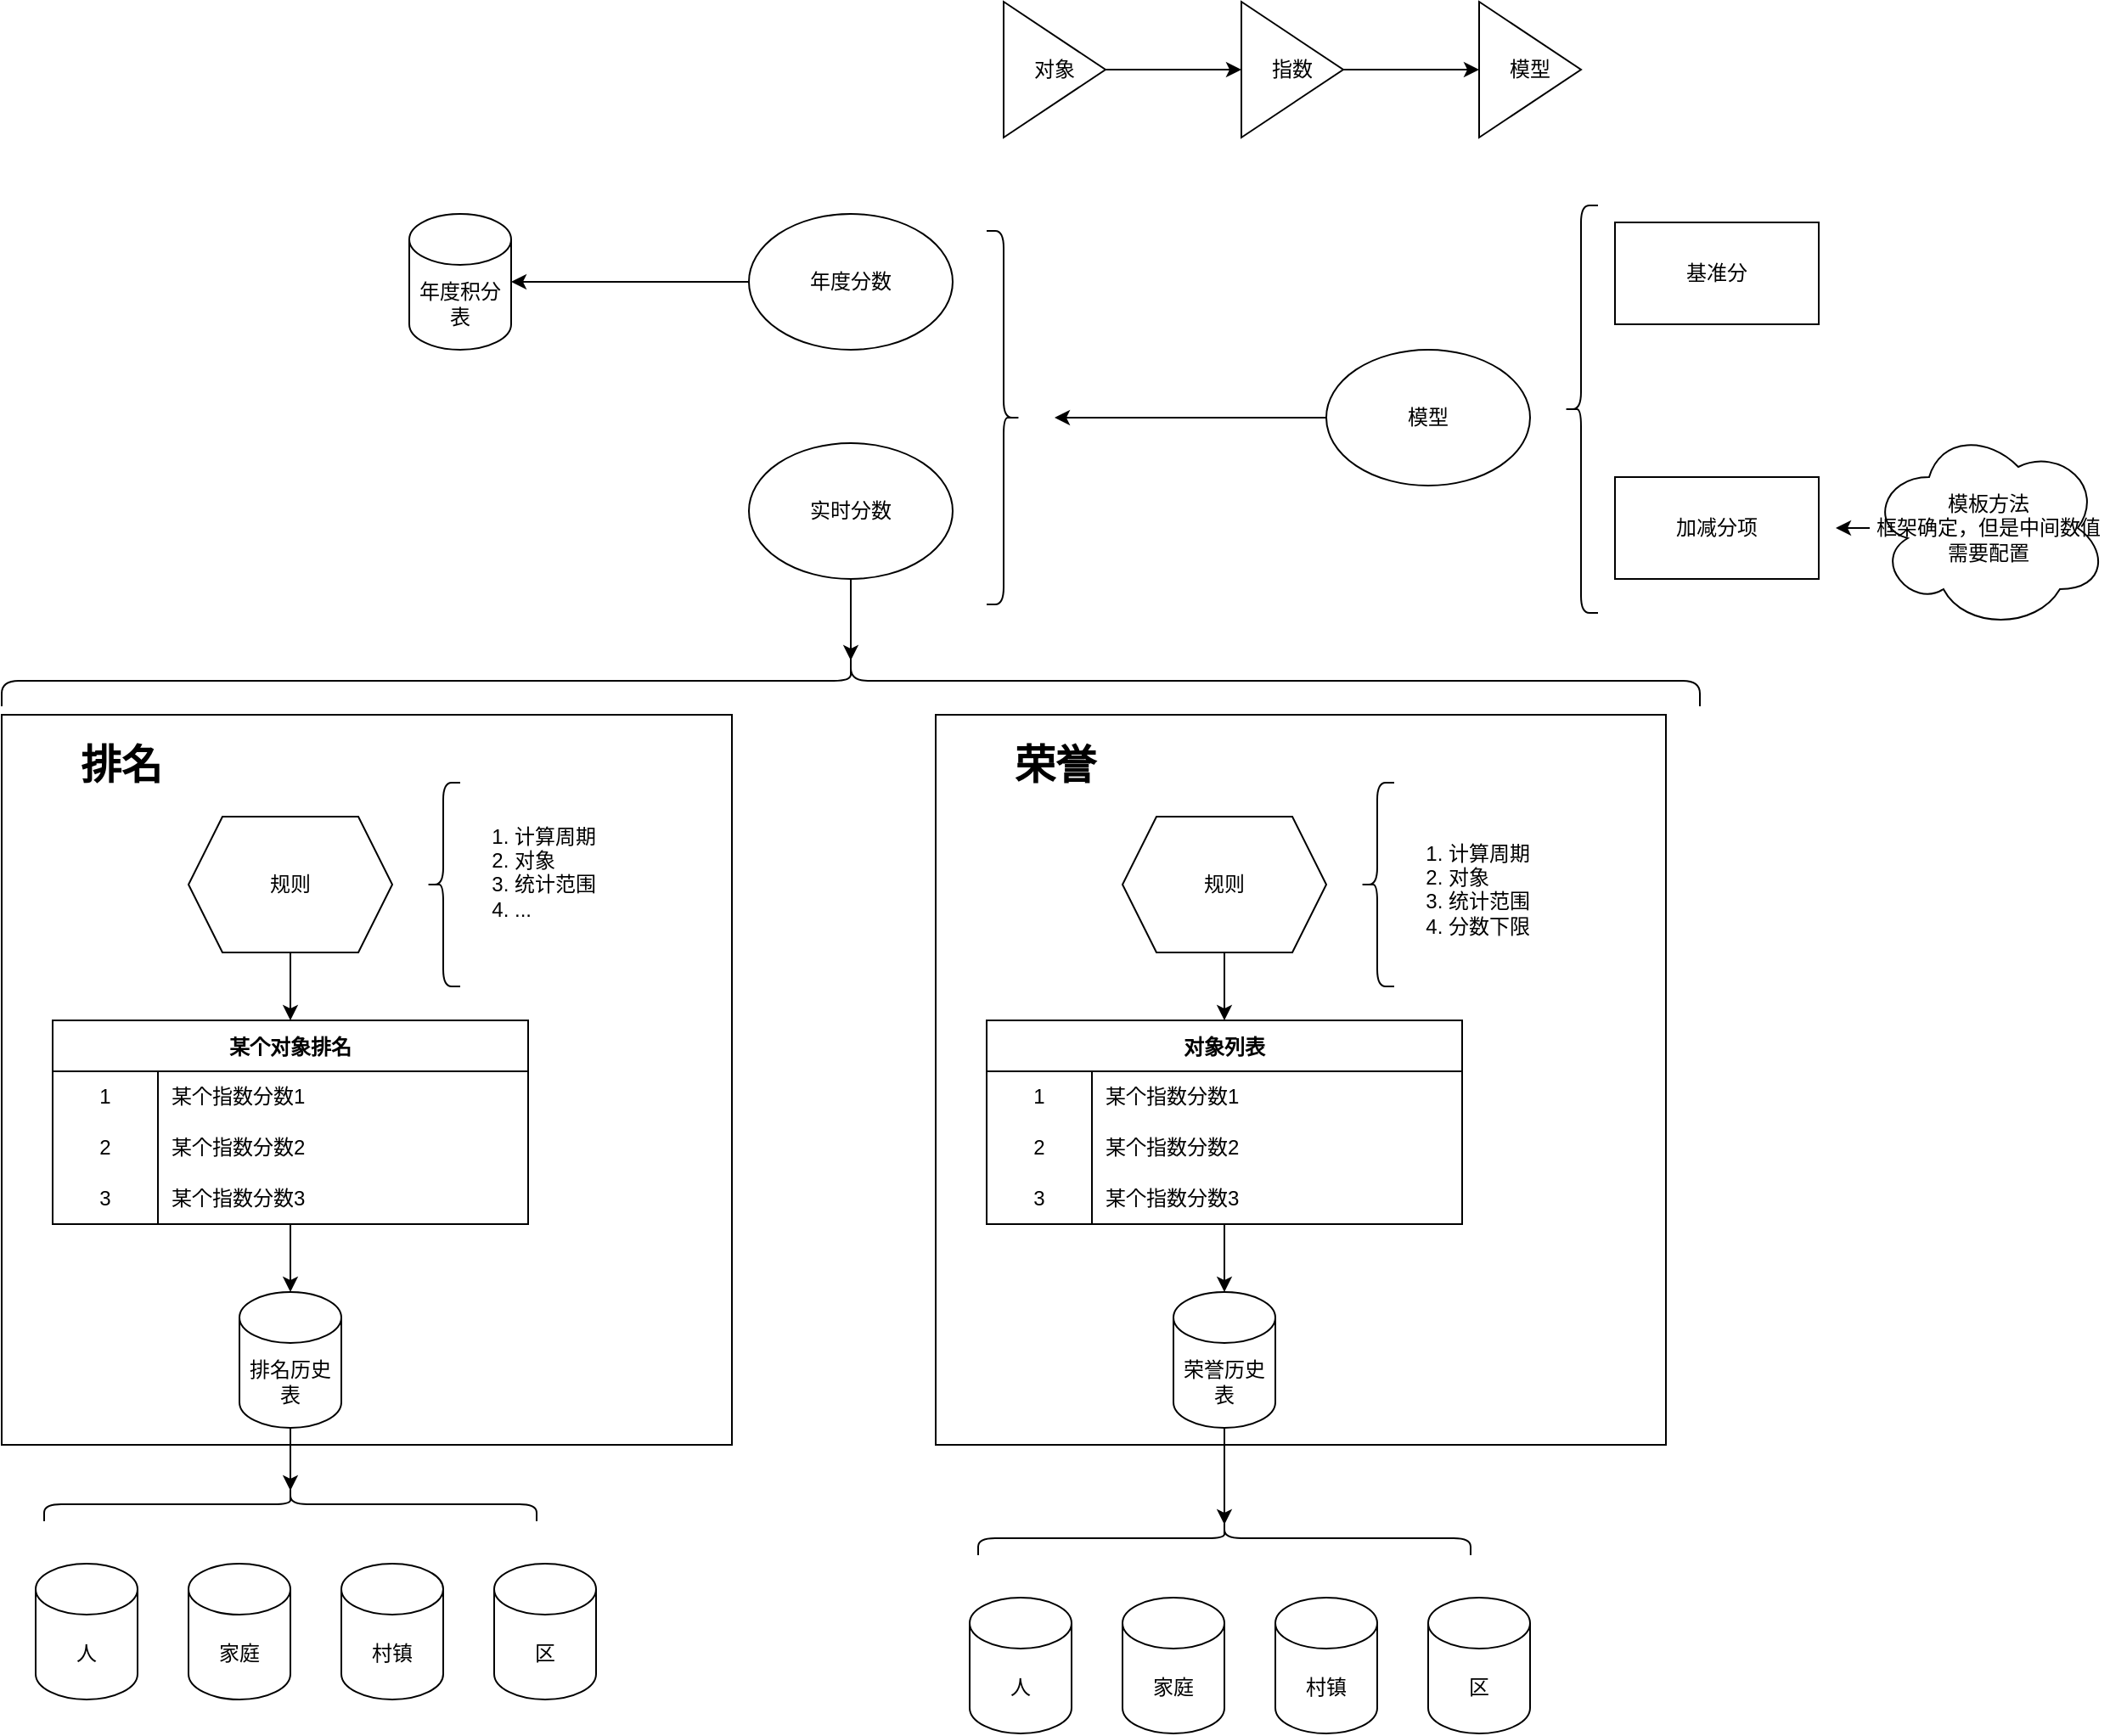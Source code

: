 <mxfile version="20.3.6" type="github">
  <diagram id="QQ3M-hPy7iP2Xg3BpoS_" name="第 1 页">
    <mxGraphModel dx="2500" dy="2094" grid="1" gridSize="10" guides="1" tooltips="1" connect="1" arrows="1" fold="1" page="1" pageScale="1" pageWidth="827" pageHeight="1169" math="0" shadow="0">
      <root>
        <mxCell id="0" />
        <mxCell id="1" parent="0" />
        <mxCell id="bCt3pHmmevP0dMrdl0sE-59" value="" style="whiteSpace=wrap;html=1;aspect=fixed;" vertex="1" parent="1">
          <mxGeometry x="-360" y="350" width="430" height="430" as="geometry" />
        </mxCell>
        <mxCell id="bCt3pHmmevP0dMrdl0sE-78" style="edgeStyle=orthogonalEdgeStyle;rounded=0;orthogonalLoop=1;jettySize=auto;html=1;" edge="1" parent="1" source="bCt3pHmmevP0dMrdl0sE-5" target="bCt3pHmmevP0dMrdl0sE-77">
          <mxGeometry relative="1" as="geometry" />
        </mxCell>
        <mxCell id="bCt3pHmmevP0dMrdl0sE-5" value="某个对象排名" style="shape=table;startSize=30;container=1;collapsible=0;childLayout=tableLayout;fixedRows=1;rowLines=0;fontStyle=1;" vertex="1" parent="1">
          <mxGeometry x="-330" y="530" width="280" height="120" as="geometry" />
        </mxCell>
        <mxCell id="bCt3pHmmevP0dMrdl0sE-6" value="" style="shape=tableRow;horizontal=0;startSize=0;swimlaneHead=0;swimlaneBody=0;top=0;left=0;bottom=0;right=0;collapsible=0;dropTarget=0;fillColor=none;points=[[0,0.5],[1,0.5]];portConstraint=eastwest;" vertex="1" parent="bCt3pHmmevP0dMrdl0sE-5">
          <mxGeometry y="30" width="280" height="30" as="geometry" />
        </mxCell>
        <mxCell id="bCt3pHmmevP0dMrdl0sE-7" value="1" style="shape=partialRectangle;html=1;whiteSpace=wrap;connectable=0;fillColor=none;top=0;left=0;bottom=0;right=0;overflow=hidden;pointerEvents=1;" vertex="1" parent="bCt3pHmmevP0dMrdl0sE-6">
          <mxGeometry width="62" height="30" as="geometry">
            <mxRectangle width="62" height="30" as="alternateBounds" />
          </mxGeometry>
        </mxCell>
        <mxCell id="bCt3pHmmevP0dMrdl0sE-8" value="某个指数分数1" style="shape=partialRectangle;html=1;whiteSpace=wrap;connectable=0;fillColor=none;top=0;left=0;bottom=0;right=0;align=left;spacingLeft=6;overflow=hidden;" vertex="1" parent="bCt3pHmmevP0dMrdl0sE-6">
          <mxGeometry x="62" width="218" height="30" as="geometry">
            <mxRectangle width="218" height="30" as="alternateBounds" />
          </mxGeometry>
        </mxCell>
        <mxCell id="bCt3pHmmevP0dMrdl0sE-9" value="" style="shape=tableRow;horizontal=0;startSize=0;swimlaneHead=0;swimlaneBody=0;top=0;left=0;bottom=0;right=0;collapsible=0;dropTarget=0;fillColor=none;points=[[0,0.5],[1,0.5]];portConstraint=eastwest;" vertex="1" parent="bCt3pHmmevP0dMrdl0sE-5">
          <mxGeometry y="60" width="280" height="30" as="geometry" />
        </mxCell>
        <mxCell id="bCt3pHmmevP0dMrdl0sE-10" value="2" style="shape=partialRectangle;html=1;whiteSpace=wrap;connectable=0;fillColor=none;top=0;left=0;bottom=0;right=0;overflow=hidden;" vertex="1" parent="bCt3pHmmevP0dMrdl0sE-9">
          <mxGeometry width="62" height="30" as="geometry">
            <mxRectangle width="62" height="30" as="alternateBounds" />
          </mxGeometry>
        </mxCell>
        <mxCell id="bCt3pHmmevP0dMrdl0sE-11" value="某个指数分数2" style="shape=partialRectangle;html=1;whiteSpace=wrap;connectable=0;fillColor=none;top=0;left=0;bottom=0;right=0;align=left;spacingLeft=6;overflow=hidden;" vertex="1" parent="bCt3pHmmevP0dMrdl0sE-9">
          <mxGeometry x="62" width="218" height="30" as="geometry">
            <mxRectangle width="218" height="30" as="alternateBounds" />
          </mxGeometry>
        </mxCell>
        <mxCell id="bCt3pHmmevP0dMrdl0sE-12" value="" style="shape=tableRow;horizontal=0;startSize=0;swimlaneHead=0;swimlaneBody=0;top=0;left=0;bottom=0;right=0;collapsible=0;dropTarget=0;fillColor=none;points=[[0,0.5],[1,0.5]];portConstraint=eastwest;" vertex="1" parent="bCt3pHmmevP0dMrdl0sE-5">
          <mxGeometry y="90" width="280" height="30" as="geometry" />
        </mxCell>
        <mxCell id="bCt3pHmmevP0dMrdl0sE-13" value="3" style="shape=partialRectangle;html=1;whiteSpace=wrap;connectable=0;fillColor=none;top=0;left=0;bottom=0;right=0;overflow=hidden;" vertex="1" parent="bCt3pHmmevP0dMrdl0sE-12">
          <mxGeometry width="62" height="30" as="geometry">
            <mxRectangle width="62" height="30" as="alternateBounds" />
          </mxGeometry>
        </mxCell>
        <mxCell id="bCt3pHmmevP0dMrdl0sE-14" value="某个指数分数3" style="shape=partialRectangle;html=1;whiteSpace=wrap;connectable=0;fillColor=none;top=0;left=0;bottom=0;right=0;align=left;spacingLeft=6;overflow=hidden;" vertex="1" parent="bCt3pHmmevP0dMrdl0sE-12">
          <mxGeometry x="62" width="218" height="30" as="geometry">
            <mxRectangle width="218" height="30" as="alternateBounds" />
          </mxGeometry>
        </mxCell>
        <mxCell id="bCt3pHmmevP0dMrdl0sE-34" style="edgeStyle=orthogonalEdgeStyle;rounded=0;orthogonalLoop=1;jettySize=auto;html=1;" edge="1" parent="1" source="bCt3pHmmevP0dMrdl0sE-17">
          <mxGeometry relative="1" as="geometry">
            <mxPoint x="260" y="175" as="targetPoint" />
          </mxGeometry>
        </mxCell>
        <mxCell id="bCt3pHmmevP0dMrdl0sE-17" value="模型" style="ellipse;whiteSpace=wrap;html=1;" vertex="1" parent="1">
          <mxGeometry x="420" y="135" width="120" height="80" as="geometry" />
        </mxCell>
        <mxCell id="bCt3pHmmevP0dMrdl0sE-21" style="edgeStyle=orthogonalEdgeStyle;rounded=0;orthogonalLoop=1;jettySize=auto;html=1;entryX=0.5;entryY=0;entryDx=0;entryDy=0;" edge="1" parent="1" source="bCt3pHmmevP0dMrdl0sE-20" target="bCt3pHmmevP0dMrdl0sE-5">
          <mxGeometry relative="1" as="geometry" />
        </mxCell>
        <mxCell id="bCt3pHmmevP0dMrdl0sE-20" value="规则" style="shape=hexagon;perimeter=hexagonPerimeter2;whiteSpace=wrap;html=1;fixedSize=1;" vertex="1" parent="1">
          <mxGeometry x="-250" y="410" width="120" height="80" as="geometry" />
        </mxCell>
        <mxCell id="bCt3pHmmevP0dMrdl0sE-22" value="" style="shape=curlyBracket;whiteSpace=wrap;html=1;rounded=1;size=0.5;" vertex="1" parent="1">
          <mxGeometry x="560" y="50" width="20" height="240" as="geometry" />
        </mxCell>
        <mxCell id="bCt3pHmmevP0dMrdl0sE-26" value="基准分" style="rounded=0;whiteSpace=wrap;html=1;" vertex="1" parent="1">
          <mxGeometry x="590" y="60" width="120" height="60" as="geometry" />
        </mxCell>
        <mxCell id="bCt3pHmmevP0dMrdl0sE-27" value="加减分项" style="rounded=0;whiteSpace=wrap;html=1;" vertex="1" parent="1">
          <mxGeometry x="590" y="210" width="120" height="60" as="geometry" />
        </mxCell>
        <mxCell id="bCt3pHmmevP0dMrdl0sE-29" style="edgeStyle=orthogonalEdgeStyle;rounded=0;orthogonalLoop=1;jettySize=auto;html=1;" edge="1" parent="1" source="bCt3pHmmevP0dMrdl0sE-28">
          <mxGeometry relative="1" as="geometry">
            <mxPoint x="720" y="240" as="targetPoint" />
          </mxGeometry>
        </mxCell>
        <mxCell id="bCt3pHmmevP0dMrdl0sE-28" value="模板方法&lt;br&gt;框架确定，但是中间数值需要配置" style="ellipse;shape=cloud;whiteSpace=wrap;html=1;" vertex="1" parent="1">
          <mxGeometry x="740" y="180" width="140" height="120" as="geometry" />
        </mxCell>
        <mxCell id="bCt3pHmmevP0dMrdl0sE-32" value="" style="shape=curlyBracket;whiteSpace=wrap;html=1;rounded=1;" vertex="1" parent="1">
          <mxGeometry x="-110" y="390" width="20" height="120" as="geometry" />
        </mxCell>
        <mxCell id="bCt3pHmmevP0dMrdl0sE-33" value="&lt;ol&gt;&lt;li&gt;计算周期&lt;/li&gt;&lt;li&gt;对象&lt;/li&gt;&lt;li&gt;统计范围&lt;/li&gt;&lt;li&gt;...&lt;/li&gt;&lt;/ol&gt;" style="text;strokeColor=none;fillColor=none;html=1;whiteSpace=wrap;verticalAlign=middle;overflow=hidden;" vertex="1" parent="1">
          <mxGeometry x="-100" y="400" width="100" height="80" as="geometry" />
        </mxCell>
        <mxCell id="bCt3pHmmevP0dMrdl0sE-51" value="" style="edgeStyle=orthogonalEdgeStyle;rounded=0;orthogonalLoop=1;jettySize=auto;html=1;" edge="1" parent="1" source="bCt3pHmmevP0dMrdl0sE-47" target="bCt3pHmmevP0dMrdl0sE-50">
          <mxGeometry relative="1" as="geometry" />
        </mxCell>
        <mxCell id="bCt3pHmmevP0dMrdl0sE-47" value="对象" style="triangle;whiteSpace=wrap;html=1;" vertex="1" parent="1">
          <mxGeometry x="230" y="-70" width="60" height="80" as="geometry" />
        </mxCell>
        <mxCell id="bCt3pHmmevP0dMrdl0sE-53" value="" style="edgeStyle=orthogonalEdgeStyle;rounded=0;orthogonalLoop=1;jettySize=auto;html=1;" edge="1" parent="1" source="bCt3pHmmevP0dMrdl0sE-50" target="bCt3pHmmevP0dMrdl0sE-52">
          <mxGeometry relative="1" as="geometry" />
        </mxCell>
        <mxCell id="bCt3pHmmevP0dMrdl0sE-50" value="指数" style="triangle;whiteSpace=wrap;html=1;" vertex="1" parent="1">
          <mxGeometry x="370" y="-70" width="60" height="80" as="geometry" />
        </mxCell>
        <mxCell id="bCt3pHmmevP0dMrdl0sE-52" value="模型" style="triangle;whiteSpace=wrap;html=1;" vertex="1" parent="1">
          <mxGeometry x="510" y="-70" width="60" height="80" as="geometry" />
        </mxCell>
        <mxCell id="bCt3pHmmevP0dMrdl0sE-54" value="" style="shape=curlyBracket;whiteSpace=wrap;html=1;rounded=1;flipH=1;" vertex="1" parent="1">
          <mxGeometry x="220" y="65" width="20" height="220" as="geometry" />
        </mxCell>
        <mxCell id="bCt3pHmmevP0dMrdl0sE-95" style="edgeStyle=orthogonalEdgeStyle;rounded=0;orthogonalLoop=1;jettySize=auto;html=1;entryX=1;entryY=0.5;entryDx=0;entryDy=0;entryPerimeter=0;" edge="1" parent="1" source="bCt3pHmmevP0dMrdl0sE-55" target="bCt3pHmmevP0dMrdl0sE-94">
          <mxGeometry relative="1" as="geometry" />
        </mxCell>
        <mxCell id="bCt3pHmmevP0dMrdl0sE-55" value="年度分数" style="ellipse;whiteSpace=wrap;html=1;" vertex="1" parent="1">
          <mxGeometry x="80" y="55" width="120" height="80" as="geometry" />
        </mxCell>
        <mxCell id="bCt3pHmmevP0dMrdl0sE-58" style="edgeStyle=orthogonalEdgeStyle;rounded=0;orthogonalLoop=1;jettySize=auto;html=1;entryX=0.1;entryY=0.5;entryDx=0;entryDy=0;entryPerimeter=0;" edge="1" parent="1" source="bCt3pHmmevP0dMrdl0sE-56" target="bCt3pHmmevP0dMrdl0sE-57">
          <mxGeometry relative="1" as="geometry" />
        </mxCell>
        <mxCell id="bCt3pHmmevP0dMrdl0sE-56" value="实时分数" style="ellipse;whiteSpace=wrap;html=1;" vertex="1" parent="1">
          <mxGeometry x="80" y="190" width="120" height="80" as="geometry" />
        </mxCell>
        <mxCell id="bCt3pHmmevP0dMrdl0sE-57" value="" style="shape=curlyBracket;whiteSpace=wrap;html=1;rounded=1;rotation=90;" vertex="1" parent="1">
          <mxGeometry x="125" y="-170" width="30" height="1000" as="geometry" />
        </mxCell>
        <mxCell id="bCt3pHmmevP0dMrdl0sE-60" value="排名" style="text;strokeColor=none;fillColor=none;html=1;fontSize=24;fontStyle=1;verticalAlign=middle;align=center;" vertex="1" parent="1">
          <mxGeometry x="-340" y="360" width="100" height="40" as="geometry" />
        </mxCell>
        <mxCell id="bCt3pHmmevP0dMrdl0sE-61" value="" style="whiteSpace=wrap;html=1;aspect=fixed;" vertex="1" parent="1">
          <mxGeometry x="190" y="350" width="430" height="430" as="geometry" />
        </mxCell>
        <mxCell id="bCt3pHmmevP0dMrdl0sE-80" style="edgeStyle=orthogonalEdgeStyle;rounded=0;orthogonalLoop=1;jettySize=auto;html=1;entryX=0.5;entryY=0;entryDx=0;entryDy=0;entryPerimeter=0;" edge="1" parent="1" source="bCt3pHmmevP0dMrdl0sE-62" target="bCt3pHmmevP0dMrdl0sE-79">
          <mxGeometry relative="1" as="geometry" />
        </mxCell>
        <mxCell id="bCt3pHmmevP0dMrdl0sE-62" value="对象列表" style="shape=table;startSize=30;container=1;collapsible=0;childLayout=tableLayout;fixedRows=1;rowLines=0;fontStyle=1;" vertex="1" parent="1">
          <mxGeometry x="220" y="530" width="280" height="120" as="geometry" />
        </mxCell>
        <mxCell id="bCt3pHmmevP0dMrdl0sE-63" value="" style="shape=tableRow;horizontal=0;startSize=0;swimlaneHead=0;swimlaneBody=0;top=0;left=0;bottom=0;right=0;collapsible=0;dropTarget=0;fillColor=none;points=[[0,0.5],[1,0.5]];portConstraint=eastwest;" vertex="1" parent="bCt3pHmmevP0dMrdl0sE-62">
          <mxGeometry y="30" width="280" height="30" as="geometry" />
        </mxCell>
        <mxCell id="bCt3pHmmevP0dMrdl0sE-64" value="1" style="shape=partialRectangle;html=1;whiteSpace=wrap;connectable=0;fillColor=none;top=0;left=0;bottom=0;right=0;overflow=hidden;pointerEvents=1;" vertex="1" parent="bCt3pHmmevP0dMrdl0sE-63">
          <mxGeometry width="62" height="30" as="geometry">
            <mxRectangle width="62" height="30" as="alternateBounds" />
          </mxGeometry>
        </mxCell>
        <mxCell id="bCt3pHmmevP0dMrdl0sE-65" value="某个指数分数1" style="shape=partialRectangle;html=1;whiteSpace=wrap;connectable=0;fillColor=none;top=0;left=0;bottom=0;right=0;align=left;spacingLeft=6;overflow=hidden;" vertex="1" parent="bCt3pHmmevP0dMrdl0sE-63">
          <mxGeometry x="62" width="218" height="30" as="geometry">
            <mxRectangle width="218" height="30" as="alternateBounds" />
          </mxGeometry>
        </mxCell>
        <mxCell id="bCt3pHmmevP0dMrdl0sE-66" value="" style="shape=tableRow;horizontal=0;startSize=0;swimlaneHead=0;swimlaneBody=0;top=0;left=0;bottom=0;right=0;collapsible=0;dropTarget=0;fillColor=none;points=[[0,0.5],[1,0.5]];portConstraint=eastwest;" vertex="1" parent="bCt3pHmmevP0dMrdl0sE-62">
          <mxGeometry y="60" width="280" height="30" as="geometry" />
        </mxCell>
        <mxCell id="bCt3pHmmevP0dMrdl0sE-67" value="2" style="shape=partialRectangle;html=1;whiteSpace=wrap;connectable=0;fillColor=none;top=0;left=0;bottom=0;right=0;overflow=hidden;" vertex="1" parent="bCt3pHmmevP0dMrdl0sE-66">
          <mxGeometry width="62" height="30" as="geometry">
            <mxRectangle width="62" height="30" as="alternateBounds" />
          </mxGeometry>
        </mxCell>
        <mxCell id="bCt3pHmmevP0dMrdl0sE-68" value="某个指数分数2" style="shape=partialRectangle;html=1;whiteSpace=wrap;connectable=0;fillColor=none;top=0;left=0;bottom=0;right=0;align=left;spacingLeft=6;overflow=hidden;" vertex="1" parent="bCt3pHmmevP0dMrdl0sE-66">
          <mxGeometry x="62" width="218" height="30" as="geometry">
            <mxRectangle width="218" height="30" as="alternateBounds" />
          </mxGeometry>
        </mxCell>
        <mxCell id="bCt3pHmmevP0dMrdl0sE-69" value="" style="shape=tableRow;horizontal=0;startSize=0;swimlaneHead=0;swimlaneBody=0;top=0;left=0;bottom=0;right=0;collapsible=0;dropTarget=0;fillColor=none;points=[[0,0.5],[1,0.5]];portConstraint=eastwest;" vertex="1" parent="bCt3pHmmevP0dMrdl0sE-62">
          <mxGeometry y="90" width="280" height="30" as="geometry" />
        </mxCell>
        <mxCell id="bCt3pHmmevP0dMrdl0sE-70" value="3" style="shape=partialRectangle;html=1;whiteSpace=wrap;connectable=0;fillColor=none;top=0;left=0;bottom=0;right=0;overflow=hidden;" vertex="1" parent="bCt3pHmmevP0dMrdl0sE-69">
          <mxGeometry width="62" height="30" as="geometry">
            <mxRectangle width="62" height="30" as="alternateBounds" />
          </mxGeometry>
        </mxCell>
        <mxCell id="bCt3pHmmevP0dMrdl0sE-71" value="某个指数分数3" style="shape=partialRectangle;html=1;whiteSpace=wrap;connectable=0;fillColor=none;top=0;left=0;bottom=0;right=0;align=left;spacingLeft=6;overflow=hidden;" vertex="1" parent="bCt3pHmmevP0dMrdl0sE-69">
          <mxGeometry x="62" width="218" height="30" as="geometry">
            <mxRectangle width="218" height="30" as="alternateBounds" />
          </mxGeometry>
        </mxCell>
        <mxCell id="bCt3pHmmevP0dMrdl0sE-72" style="edgeStyle=orthogonalEdgeStyle;rounded=0;orthogonalLoop=1;jettySize=auto;html=1;entryX=0.5;entryY=0;entryDx=0;entryDy=0;" edge="1" parent="1" source="bCt3pHmmevP0dMrdl0sE-73" target="bCt3pHmmevP0dMrdl0sE-62">
          <mxGeometry relative="1" as="geometry" />
        </mxCell>
        <mxCell id="bCt3pHmmevP0dMrdl0sE-73" value="规则" style="shape=hexagon;perimeter=hexagonPerimeter2;whiteSpace=wrap;html=1;fixedSize=1;" vertex="1" parent="1">
          <mxGeometry x="300" y="410" width="120" height="80" as="geometry" />
        </mxCell>
        <mxCell id="bCt3pHmmevP0dMrdl0sE-74" value="" style="shape=curlyBracket;whiteSpace=wrap;html=1;rounded=1;" vertex="1" parent="1">
          <mxGeometry x="440" y="390" width="20" height="120" as="geometry" />
        </mxCell>
        <mxCell id="bCt3pHmmevP0dMrdl0sE-75" value="&lt;ol&gt;&lt;li&gt;计算周期&lt;/li&gt;&lt;li&gt;对象&lt;/li&gt;&lt;li&gt;统计范围&lt;/li&gt;&lt;li&gt;分数下限&lt;/li&gt;&lt;/ol&gt;" style="text;strokeColor=none;fillColor=none;html=1;whiteSpace=wrap;verticalAlign=middle;overflow=hidden;" vertex="1" parent="1">
          <mxGeometry x="450" y="410" width="100" height="80" as="geometry" />
        </mxCell>
        <mxCell id="bCt3pHmmevP0dMrdl0sE-76" value="荣誉" style="text;strokeColor=none;fillColor=none;html=1;fontSize=24;fontStyle=1;verticalAlign=middle;align=center;" vertex="1" parent="1">
          <mxGeometry x="210" y="360" width="100" height="40" as="geometry" />
        </mxCell>
        <mxCell id="bCt3pHmmevP0dMrdl0sE-82" style="edgeStyle=orthogonalEdgeStyle;rounded=0;orthogonalLoop=1;jettySize=auto;html=1;entryX=0.1;entryY=0.5;entryDx=0;entryDy=0;entryPerimeter=0;" edge="1" parent="1" source="bCt3pHmmevP0dMrdl0sE-77" target="bCt3pHmmevP0dMrdl0sE-81">
          <mxGeometry relative="1" as="geometry" />
        </mxCell>
        <mxCell id="bCt3pHmmevP0dMrdl0sE-77" value="排名历史表" style="shape=cylinder3;whiteSpace=wrap;html=1;boundedLbl=1;backgroundOutline=1;size=15;" vertex="1" parent="1">
          <mxGeometry x="-220" y="690" width="60" height="80" as="geometry" />
        </mxCell>
        <mxCell id="bCt3pHmmevP0dMrdl0sE-93" style="edgeStyle=orthogonalEdgeStyle;rounded=0;orthogonalLoop=1;jettySize=auto;html=1;entryX=0.1;entryY=0.5;entryDx=0;entryDy=0;entryPerimeter=0;" edge="1" parent="1" source="bCt3pHmmevP0dMrdl0sE-79" target="bCt3pHmmevP0dMrdl0sE-88">
          <mxGeometry relative="1" as="geometry" />
        </mxCell>
        <mxCell id="bCt3pHmmevP0dMrdl0sE-79" value="荣誉历史表" style="shape=cylinder3;whiteSpace=wrap;html=1;boundedLbl=1;backgroundOutline=1;size=15;" vertex="1" parent="1">
          <mxGeometry x="330" y="690" width="60" height="80" as="geometry" />
        </mxCell>
        <mxCell id="bCt3pHmmevP0dMrdl0sE-81" value="" style="shape=curlyBracket;whiteSpace=wrap;html=1;rounded=1;rotation=90;" vertex="1" parent="1">
          <mxGeometry x="-200" y="670" width="20" height="290" as="geometry" />
        </mxCell>
        <mxCell id="bCt3pHmmevP0dMrdl0sE-84" value="人" style="shape=cylinder3;whiteSpace=wrap;html=1;boundedLbl=1;backgroundOutline=1;size=15;" vertex="1" parent="1">
          <mxGeometry x="-340" y="850" width="60" height="80" as="geometry" />
        </mxCell>
        <mxCell id="bCt3pHmmevP0dMrdl0sE-85" value="家庭" style="shape=cylinder3;whiteSpace=wrap;html=1;boundedLbl=1;backgroundOutline=1;size=15;" vertex="1" parent="1">
          <mxGeometry x="-250" y="850" width="60" height="80" as="geometry" />
        </mxCell>
        <mxCell id="bCt3pHmmevP0dMrdl0sE-86" value="村镇" style="shape=cylinder3;whiteSpace=wrap;html=1;boundedLbl=1;backgroundOutline=1;size=15;" vertex="1" parent="1">
          <mxGeometry x="-160" y="850" width="60" height="80" as="geometry" />
        </mxCell>
        <mxCell id="bCt3pHmmevP0dMrdl0sE-87" value="区" style="shape=cylinder3;whiteSpace=wrap;html=1;boundedLbl=1;backgroundOutline=1;size=15;" vertex="1" parent="1">
          <mxGeometry x="-70" y="850" width="60" height="80" as="geometry" />
        </mxCell>
        <mxCell id="bCt3pHmmevP0dMrdl0sE-88" value="" style="shape=curlyBracket;whiteSpace=wrap;html=1;rounded=1;rotation=90;" vertex="1" parent="1">
          <mxGeometry x="350" y="690" width="20" height="290" as="geometry" />
        </mxCell>
        <mxCell id="bCt3pHmmevP0dMrdl0sE-89" value="人" style="shape=cylinder3;whiteSpace=wrap;html=1;boundedLbl=1;backgroundOutline=1;size=15;" vertex="1" parent="1">
          <mxGeometry x="210" y="870" width="60" height="80" as="geometry" />
        </mxCell>
        <mxCell id="bCt3pHmmevP0dMrdl0sE-90" value="家庭" style="shape=cylinder3;whiteSpace=wrap;html=1;boundedLbl=1;backgroundOutline=1;size=15;" vertex="1" parent="1">
          <mxGeometry x="300" y="870" width="60" height="80" as="geometry" />
        </mxCell>
        <mxCell id="bCt3pHmmevP0dMrdl0sE-91" value="村镇" style="shape=cylinder3;whiteSpace=wrap;html=1;boundedLbl=1;backgroundOutline=1;size=15;" vertex="1" parent="1">
          <mxGeometry x="390" y="870" width="60" height="80" as="geometry" />
        </mxCell>
        <mxCell id="bCt3pHmmevP0dMrdl0sE-92" value="区" style="shape=cylinder3;whiteSpace=wrap;html=1;boundedLbl=1;backgroundOutline=1;size=15;" vertex="1" parent="1">
          <mxGeometry x="480" y="870" width="60" height="80" as="geometry" />
        </mxCell>
        <mxCell id="bCt3pHmmevP0dMrdl0sE-94" value="年度积分表" style="shape=cylinder3;whiteSpace=wrap;html=1;boundedLbl=1;backgroundOutline=1;size=15;" vertex="1" parent="1">
          <mxGeometry x="-120" y="55" width="60" height="80" as="geometry" />
        </mxCell>
      </root>
    </mxGraphModel>
  </diagram>
</mxfile>
